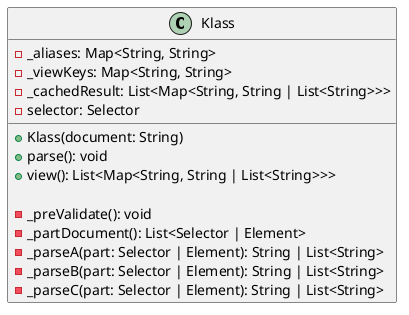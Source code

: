 @startuml

class Klass {
  - _aliases: Map<String, String>
  - _viewKeys: Map<String, String>
  - _cachedResult: List<Map<String, String | List<String>>>
  - selector: Selector

  + Klass(document: String)
  + parse(): void
  + view(): List<Map<String, String | List<String>>>

  - _preValidate(): void
  - _partDocument(): List<Selector | Element>
  - _parseA(part: Selector | Element): String | List<String>
  - _parseB(part: Selector | Element): String | List<String>
  - _parseC(part: Selector | Element): String | List<String>
}

@enduml